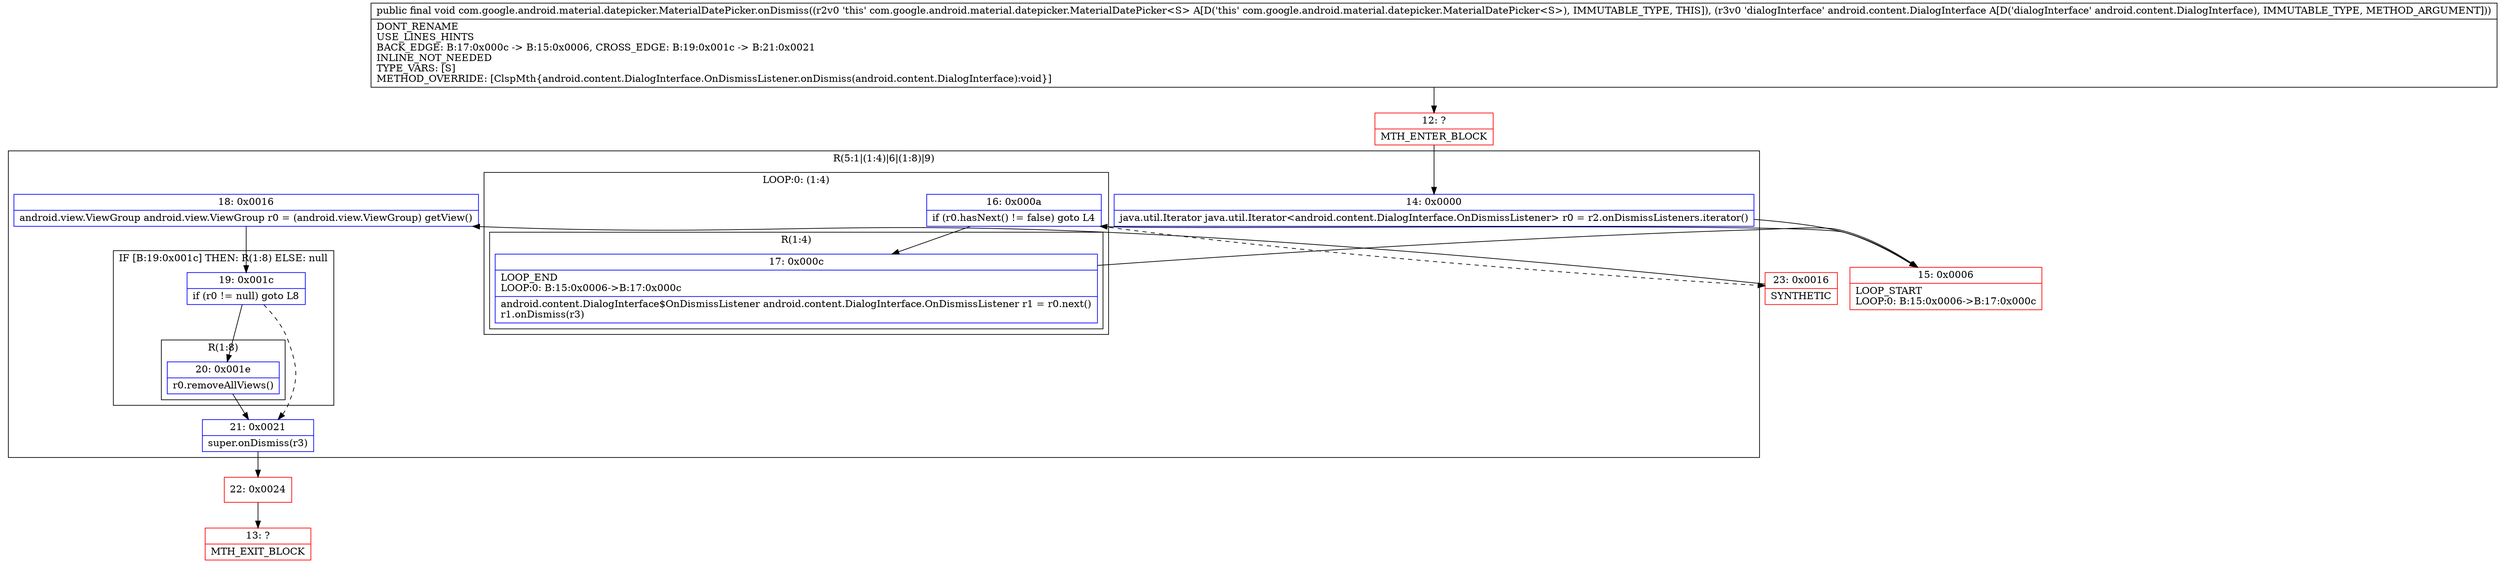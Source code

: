 digraph "CFG forcom.google.android.material.datepicker.MaterialDatePicker.onDismiss(Landroid\/content\/DialogInterface;)V" {
subgraph cluster_Region_1032785178 {
label = "R(5:1|(1:4)|6|(1:8)|9)";
node [shape=record,color=blue];
Node_14 [shape=record,label="{14\:\ 0x0000|java.util.Iterator java.util.Iterator\<android.content.DialogInterface.OnDismissListener\> r0 = r2.onDismissListeners.iterator()\l}"];
subgraph cluster_LoopRegion_738049391 {
label = "LOOP:0: (1:4)";
node [shape=record,color=blue];
Node_16 [shape=record,label="{16\:\ 0x000a|if (r0.hasNext() != false) goto L4\l}"];
subgraph cluster_Region_287003512 {
label = "R(1:4)";
node [shape=record,color=blue];
Node_17 [shape=record,label="{17\:\ 0x000c|LOOP_END\lLOOP:0: B:15:0x0006\-\>B:17:0x000c\l|android.content.DialogInterface$OnDismissListener android.content.DialogInterface.OnDismissListener r1 = r0.next()\lr1.onDismiss(r3)\l}"];
}
}
Node_18 [shape=record,label="{18\:\ 0x0016|android.view.ViewGroup android.view.ViewGroup r0 = (android.view.ViewGroup) getView()\l}"];
subgraph cluster_IfRegion_1065249739 {
label = "IF [B:19:0x001c] THEN: R(1:8) ELSE: null";
node [shape=record,color=blue];
Node_19 [shape=record,label="{19\:\ 0x001c|if (r0 != null) goto L8\l}"];
subgraph cluster_Region_2052871907 {
label = "R(1:8)";
node [shape=record,color=blue];
Node_20 [shape=record,label="{20\:\ 0x001e|r0.removeAllViews()\l}"];
}
}
Node_21 [shape=record,label="{21\:\ 0x0021|super.onDismiss(r3)\l}"];
}
Node_12 [shape=record,color=red,label="{12\:\ ?|MTH_ENTER_BLOCK\l}"];
Node_15 [shape=record,color=red,label="{15\:\ 0x0006|LOOP_START\lLOOP:0: B:15:0x0006\-\>B:17:0x000c\l}"];
Node_23 [shape=record,color=red,label="{23\:\ 0x0016|SYNTHETIC\l}"];
Node_22 [shape=record,color=red,label="{22\:\ 0x0024}"];
Node_13 [shape=record,color=red,label="{13\:\ ?|MTH_EXIT_BLOCK\l}"];
MethodNode[shape=record,label="{public final void com.google.android.material.datepicker.MaterialDatePicker.onDismiss((r2v0 'this' com.google.android.material.datepicker.MaterialDatePicker\<S\> A[D('this' com.google.android.material.datepicker.MaterialDatePicker\<S\>), IMMUTABLE_TYPE, THIS]), (r3v0 'dialogInterface' android.content.DialogInterface A[D('dialogInterface' android.content.DialogInterface), IMMUTABLE_TYPE, METHOD_ARGUMENT]))  | DONT_RENAME\lUSE_LINES_HINTS\lBACK_EDGE: B:17:0x000c \-\> B:15:0x0006, CROSS_EDGE: B:19:0x001c \-\> B:21:0x0021\lINLINE_NOT_NEEDED\lTYPE_VARS: [S]\lMETHOD_OVERRIDE: [ClspMth\{android.content.DialogInterface.OnDismissListener.onDismiss(android.content.DialogInterface):void\}]\l}"];
MethodNode -> Node_12;Node_14 -> Node_15;
Node_16 -> Node_17;
Node_16 -> Node_23[style=dashed];
Node_17 -> Node_15;
Node_18 -> Node_19;
Node_19 -> Node_20;
Node_19 -> Node_21[style=dashed];
Node_20 -> Node_21;
Node_21 -> Node_22;
Node_12 -> Node_14;
Node_15 -> Node_16;
Node_23 -> Node_18;
Node_22 -> Node_13;
}

